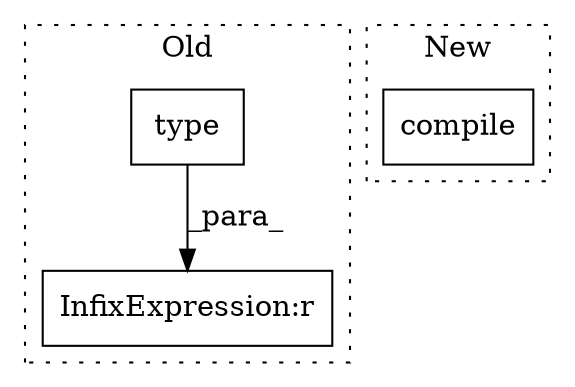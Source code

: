 digraph G {
subgraph cluster0 {
1 [label="type" a="32" s="7167,7175" l="5,1" shape="box"];
3 [label="InfixExpression:r" a="27" s="7176" l="4" shape="box"];
label = "Old";
style="dotted";
}
subgraph cluster1 {
2 [label="compile" a="32" s="7325,7355" l="8,1" shape="box"];
label = "New";
style="dotted";
}
1 -> 3 [label="_para_"];
}